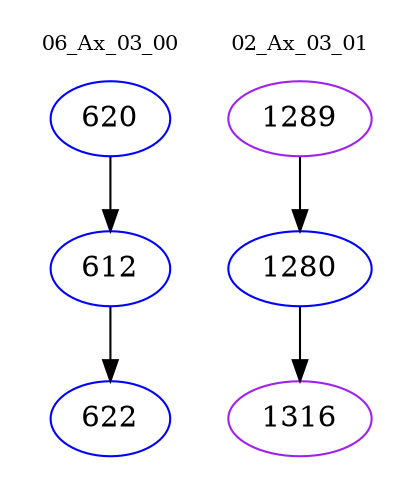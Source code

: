 digraph{
subgraph cluster_0 {
color = white
label = "06_Ax_03_00";
fontsize=10;
T0_620 [label="620", color="blue"]
T0_620 -> T0_612 [color="black"]
T0_612 [label="612", color="blue"]
T0_612 -> T0_622 [color="black"]
T0_622 [label="622", color="blue"]
}
subgraph cluster_1 {
color = white
label = "02_Ax_03_01";
fontsize=10;
T1_1289 [label="1289", color="purple"]
T1_1289 -> T1_1280 [color="black"]
T1_1280 [label="1280", color="blue"]
T1_1280 -> T1_1316 [color="black"]
T1_1316 [label="1316", color="purple"]
}
}
